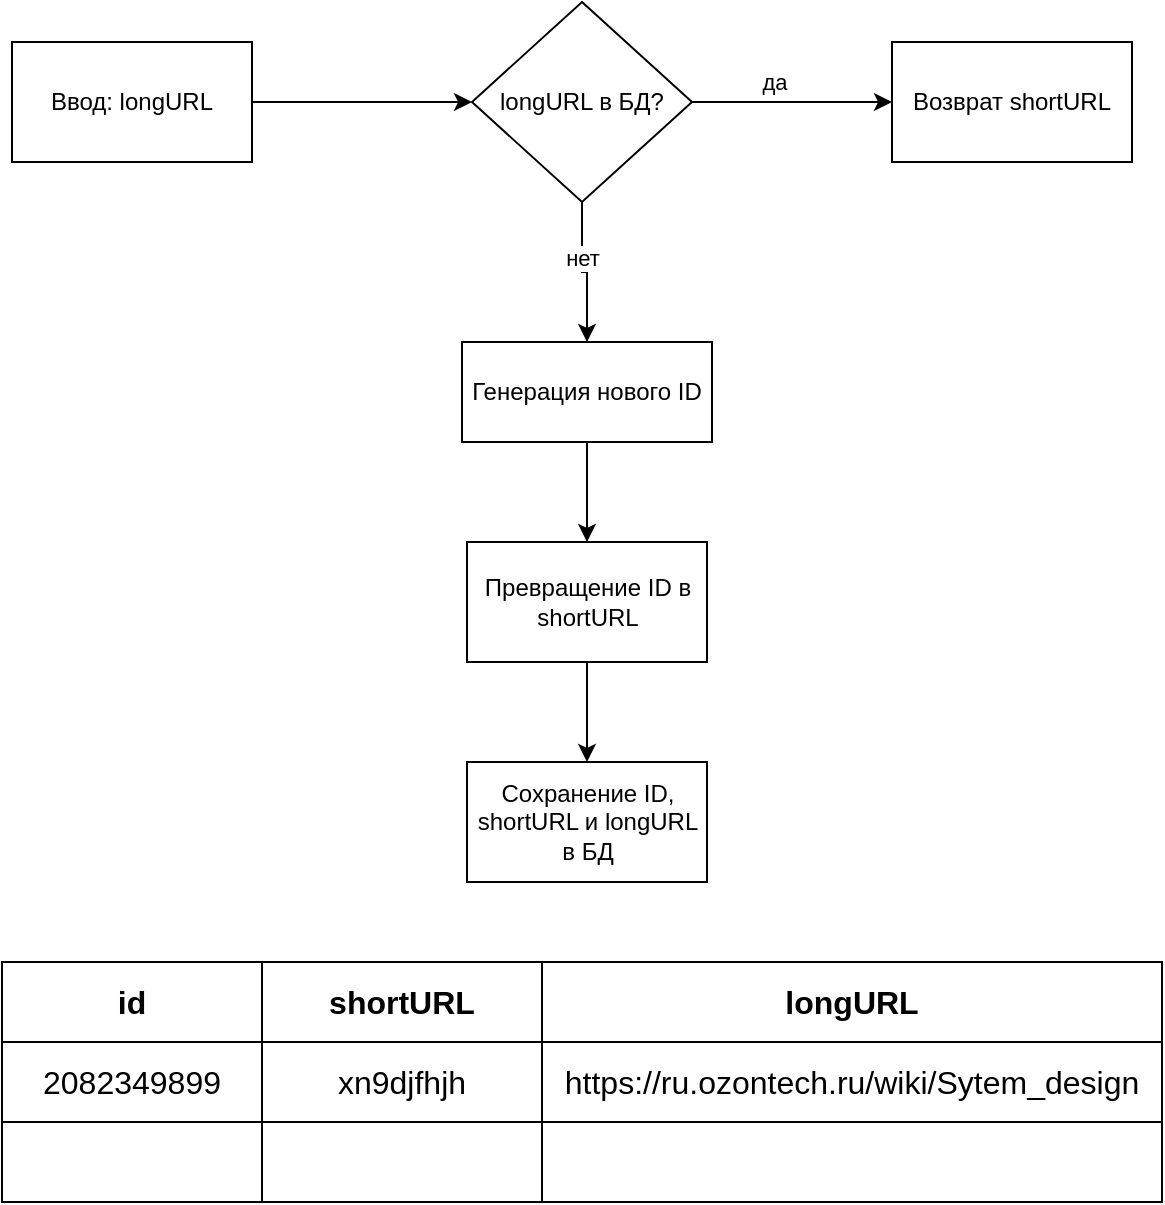 <mxfile version="21.6.1" type="github">
  <diagram name="Page-1" id="LHZIOedNrC3mVdB6rA1J">
    <mxGraphModel dx="1379" dy="806" grid="1" gridSize="10" guides="1" tooltips="1" connect="1" arrows="1" fold="1" page="1" pageScale="1" pageWidth="850" pageHeight="1100" math="0" shadow="0">
      <root>
        <mxCell id="0" />
        <mxCell id="1" parent="0" />
        <mxCell id="PwL6Hwom61lS3OqMOseY-3" style="edgeStyle=orthogonalEdgeStyle;rounded=0;orthogonalLoop=1;jettySize=auto;html=1;exitX=1;exitY=0.5;exitDx=0;exitDy=0;entryX=0;entryY=0.5;entryDx=0;entryDy=0;" edge="1" parent="1" source="PwL6Hwom61lS3OqMOseY-1" target="PwL6Hwom61lS3OqMOseY-2">
          <mxGeometry relative="1" as="geometry" />
        </mxCell>
        <mxCell id="PwL6Hwom61lS3OqMOseY-1" value="Ввод: longURL" style="rounded=0;whiteSpace=wrap;html=1;" vertex="1" parent="1">
          <mxGeometry x="120" y="110" width="120" height="60" as="geometry" />
        </mxCell>
        <mxCell id="PwL6Hwom61lS3OqMOseY-5" style="edgeStyle=orthogonalEdgeStyle;rounded=0;orthogonalLoop=1;jettySize=auto;html=1;exitX=1;exitY=0.5;exitDx=0;exitDy=0;entryX=0;entryY=0.5;entryDx=0;entryDy=0;" edge="1" parent="1" source="PwL6Hwom61lS3OqMOseY-2" target="PwL6Hwom61lS3OqMOseY-4">
          <mxGeometry relative="1" as="geometry" />
        </mxCell>
        <mxCell id="PwL6Hwom61lS3OqMOseY-6" value="да" style="edgeLabel;html=1;align=center;verticalAlign=middle;resizable=0;points=[];" vertex="1" connectable="0" parent="PwL6Hwom61lS3OqMOseY-5">
          <mxGeometry x="-0.18" y="1" relative="1" as="geometry">
            <mxPoint y="-9" as="offset" />
          </mxGeometry>
        </mxCell>
        <mxCell id="PwL6Hwom61lS3OqMOseY-8" style="edgeStyle=orthogonalEdgeStyle;rounded=0;orthogonalLoop=1;jettySize=auto;html=1;exitX=0.5;exitY=1;exitDx=0;exitDy=0;entryX=0.5;entryY=0;entryDx=0;entryDy=0;" edge="1" parent="1" source="PwL6Hwom61lS3OqMOseY-2" target="PwL6Hwom61lS3OqMOseY-7">
          <mxGeometry relative="1" as="geometry" />
        </mxCell>
        <mxCell id="PwL6Hwom61lS3OqMOseY-9" value="нет&lt;br&gt;" style="edgeLabel;html=1;align=center;verticalAlign=middle;resizable=0;points=[];" vertex="1" connectable="0" parent="PwL6Hwom61lS3OqMOseY-8">
          <mxGeometry x="-0.229" y="-3" relative="1" as="geometry">
            <mxPoint x="3" as="offset" />
          </mxGeometry>
        </mxCell>
        <mxCell id="PwL6Hwom61lS3OqMOseY-2" value="longURL в БД?" style="rhombus;whiteSpace=wrap;html=1;" vertex="1" parent="1">
          <mxGeometry x="350" y="90" width="110" height="100" as="geometry" />
        </mxCell>
        <mxCell id="PwL6Hwom61lS3OqMOseY-4" value="Возврат shortURL" style="rounded=0;whiteSpace=wrap;html=1;" vertex="1" parent="1">
          <mxGeometry x="560" y="110" width="120" height="60" as="geometry" />
        </mxCell>
        <mxCell id="PwL6Hwom61lS3OqMOseY-11" style="edgeStyle=orthogonalEdgeStyle;rounded=0;orthogonalLoop=1;jettySize=auto;html=1;exitX=0.5;exitY=1;exitDx=0;exitDy=0;entryX=0.5;entryY=0;entryDx=0;entryDy=0;" edge="1" parent="1" source="PwL6Hwom61lS3OqMOseY-7" target="PwL6Hwom61lS3OqMOseY-10">
          <mxGeometry relative="1" as="geometry" />
        </mxCell>
        <mxCell id="PwL6Hwom61lS3OqMOseY-7" value="Генерация нового ID" style="rounded=0;whiteSpace=wrap;html=1;" vertex="1" parent="1">
          <mxGeometry x="345" y="260" width="125" height="50" as="geometry" />
        </mxCell>
        <mxCell id="PwL6Hwom61lS3OqMOseY-13" style="edgeStyle=orthogonalEdgeStyle;rounded=0;orthogonalLoop=1;jettySize=auto;html=1;exitX=0.5;exitY=1;exitDx=0;exitDy=0;entryX=0.5;entryY=0;entryDx=0;entryDy=0;" edge="1" parent="1" source="PwL6Hwom61lS3OqMOseY-10" target="PwL6Hwom61lS3OqMOseY-12">
          <mxGeometry relative="1" as="geometry" />
        </mxCell>
        <mxCell id="PwL6Hwom61lS3OqMOseY-10" value="Превращение ID в shortURL" style="rounded=0;whiteSpace=wrap;html=1;" vertex="1" parent="1">
          <mxGeometry x="347.5" y="360" width="120" height="60" as="geometry" />
        </mxCell>
        <mxCell id="PwL6Hwom61lS3OqMOseY-12" value="Сохранение ID, shortURL и longURL в БД" style="rounded=0;whiteSpace=wrap;html=1;" vertex="1" parent="1">
          <mxGeometry x="347.5" y="470" width="120" height="60" as="geometry" />
        </mxCell>
        <mxCell id="PwL6Hwom61lS3OqMOseY-50" value="" style="shape=table;startSize=0;container=1;collapsible=0;childLayout=tableLayout;fontSize=16;" vertex="1" parent="1">
          <mxGeometry x="115" y="570" width="580" height="120" as="geometry" />
        </mxCell>
        <mxCell id="PwL6Hwom61lS3OqMOseY-51" value="" style="shape=tableRow;horizontal=0;startSize=0;swimlaneHead=0;swimlaneBody=0;strokeColor=inherit;top=0;left=0;bottom=0;right=0;collapsible=0;dropTarget=0;fillColor=none;points=[[0,0.5],[1,0.5]];portConstraint=eastwest;fontSize=16;" vertex="1" parent="PwL6Hwom61lS3OqMOseY-50">
          <mxGeometry width="580" height="40" as="geometry" />
        </mxCell>
        <mxCell id="PwL6Hwom61lS3OqMOseY-52" value="&lt;b&gt;id&lt;/b&gt;" style="shape=partialRectangle;html=1;whiteSpace=wrap;connectable=0;strokeColor=inherit;overflow=hidden;fillColor=none;top=0;left=0;bottom=0;right=0;pointerEvents=1;fontSize=16;" vertex="1" parent="PwL6Hwom61lS3OqMOseY-51">
          <mxGeometry width="130" height="40" as="geometry">
            <mxRectangle width="130" height="40" as="alternateBounds" />
          </mxGeometry>
        </mxCell>
        <mxCell id="PwL6Hwom61lS3OqMOseY-53" value="&lt;b&gt;shortURL&lt;/b&gt;" style="shape=partialRectangle;html=1;whiteSpace=wrap;connectable=0;strokeColor=inherit;overflow=hidden;fillColor=none;top=0;left=0;bottom=0;right=0;pointerEvents=1;fontSize=16;" vertex="1" parent="PwL6Hwom61lS3OqMOseY-51">
          <mxGeometry x="130" width="140" height="40" as="geometry">
            <mxRectangle width="140" height="40" as="alternateBounds" />
          </mxGeometry>
        </mxCell>
        <mxCell id="PwL6Hwom61lS3OqMOseY-54" value="&lt;b&gt;longURL&lt;/b&gt;" style="shape=partialRectangle;html=1;whiteSpace=wrap;connectable=0;strokeColor=inherit;overflow=hidden;fillColor=none;top=0;left=0;bottom=0;right=0;pointerEvents=1;fontSize=16;" vertex="1" parent="PwL6Hwom61lS3OqMOseY-51">
          <mxGeometry x="270" width="310" height="40" as="geometry">
            <mxRectangle width="310" height="40" as="alternateBounds" />
          </mxGeometry>
        </mxCell>
        <mxCell id="PwL6Hwom61lS3OqMOseY-55" value="" style="shape=tableRow;horizontal=0;startSize=0;swimlaneHead=0;swimlaneBody=0;strokeColor=inherit;top=0;left=0;bottom=0;right=0;collapsible=0;dropTarget=0;fillColor=none;points=[[0,0.5],[1,0.5]];portConstraint=eastwest;fontSize=16;" vertex="1" parent="PwL6Hwom61lS3OqMOseY-50">
          <mxGeometry y="40" width="580" height="40" as="geometry" />
        </mxCell>
        <mxCell id="PwL6Hwom61lS3OqMOseY-56" value="2082349899" style="shape=partialRectangle;html=1;whiteSpace=wrap;connectable=0;strokeColor=inherit;overflow=hidden;fillColor=none;top=0;left=0;bottom=0;right=0;pointerEvents=1;fontSize=16;" vertex="1" parent="PwL6Hwom61lS3OqMOseY-55">
          <mxGeometry width="130" height="40" as="geometry">
            <mxRectangle width="130" height="40" as="alternateBounds" />
          </mxGeometry>
        </mxCell>
        <mxCell id="PwL6Hwom61lS3OqMOseY-57" value="xn9djfhjh" style="shape=partialRectangle;html=1;whiteSpace=wrap;connectable=0;strokeColor=inherit;overflow=hidden;fillColor=none;top=0;left=0;bottom=0;right=0;pointerEvents=1;fontSize=16;" vertex="1" parent="PwL6Hwom61lS3OqMOseY-55">
          <mxGeometry x="130" width="140" height="40" as="geometry">
            <mxRectangle width="140" height="40" as="alternateBounds" />
          </mxGeometry>
        </mxCell>
        <mxCell id="PwL6Hwom61lS3OqMOseY-58" value="https://ru.ozontech.ru/wiki/Sytem_design" style="shape=partialRectangle;html=1;whiteSpace=wrap;connectable=0;strokeColor=inherit;overflow=hidden;fillColor=none;top=0;left=0;bottom=0;right=0;pointerEvents=1;fontSize=16;" vertex="1" parent="PwL6Hwom61lS3OqMOseY-55">
          <mxGeometry x="270" width="310" height="40" as="geometry">
            <mxRectangle width="310" height="40" as="alternateBounds" />
          </mxGeometry>
        </mxCell>
        <mxCell id="PwL6Hwom61lS3OqMOseY-59" value="" style="shape=tableRow;horizontal=0;startSize=0;swimlaneHead=0;swimlaneBody=0;strokeColor=inherit;top=0;left=0;bottom=0;right=0;collapsible=0;dropTarget=0;fillColor=none;points=[[0,0.5],[1,0.5]];portConstraint=eastwest;fontSize=16;" vertex="1" parent="PwL6Hwom61lS3OqMOseY-50">
          <mxGeometry y="80" width="580" height="40" as="geometry" />
        </mxCell>
        <mxCell id="PwL6Hwom61lS3OqMOseY-60" value="" style="shape=partialRectangle;html=1;whiteSpace=wrap;connectable=0;strokeColor=inherit;overflow=hidden;fillColor=none;top=0;left=0;bottom=0;right=0;pointerEvents=1;fontSize=16;" vertex="1" parent="PwL6Hwom61lS3OqMOseY-59">
          <mxGeometry width="130" height="40" as="geometry">
            <mxRectangle width="130" height="40" as="alternateBounds" />
          </mxGeometry>
        </mxCell>
        <mxCell id="PwL6Hwom61lS3OqMOseY-61" value="" style="shape=partialRectangle;html=1;whiteSpace=wrap;connectable=0;strokeColor=inherit;overflow=hidden;fillColor=none;top=0;left=0;bottom=0;right=0;pointerEvents=1;fontSize=16;" vertex="1" parent="PwL6Hwom61lS3OqMOseY-59">
          <mxGeometry x="130" width="140" height="40" as="geometry">
            <mxRectangle width="140" height="40" as="alternateBounds" />
          </mxGeometry>
        </mxCell>
        <mxCell id="PwL6Hwom61lS3OqMOseY-62" value="" style="shape=partialRectangle;html=1;whiteSpace=wrap;connectable=0;strokeColor=inherit;overflow=hidden;fillColor=none;top=0;left=0;bottom=0;right=0;pointerEvents=1;fontSize=16;" vertex="1" parent="PwL6Hwom61lS3OqMOseY-59">
          <mxGeometry x="270" width="310" height="40" as="geometry">
            <mxRectangle width="310" height="40" as="alternateBounds" />
          </mxGeometry>
        </mxCell>
      </root>
    </mxGraphModel>
  </diagram>
</mxfile>
